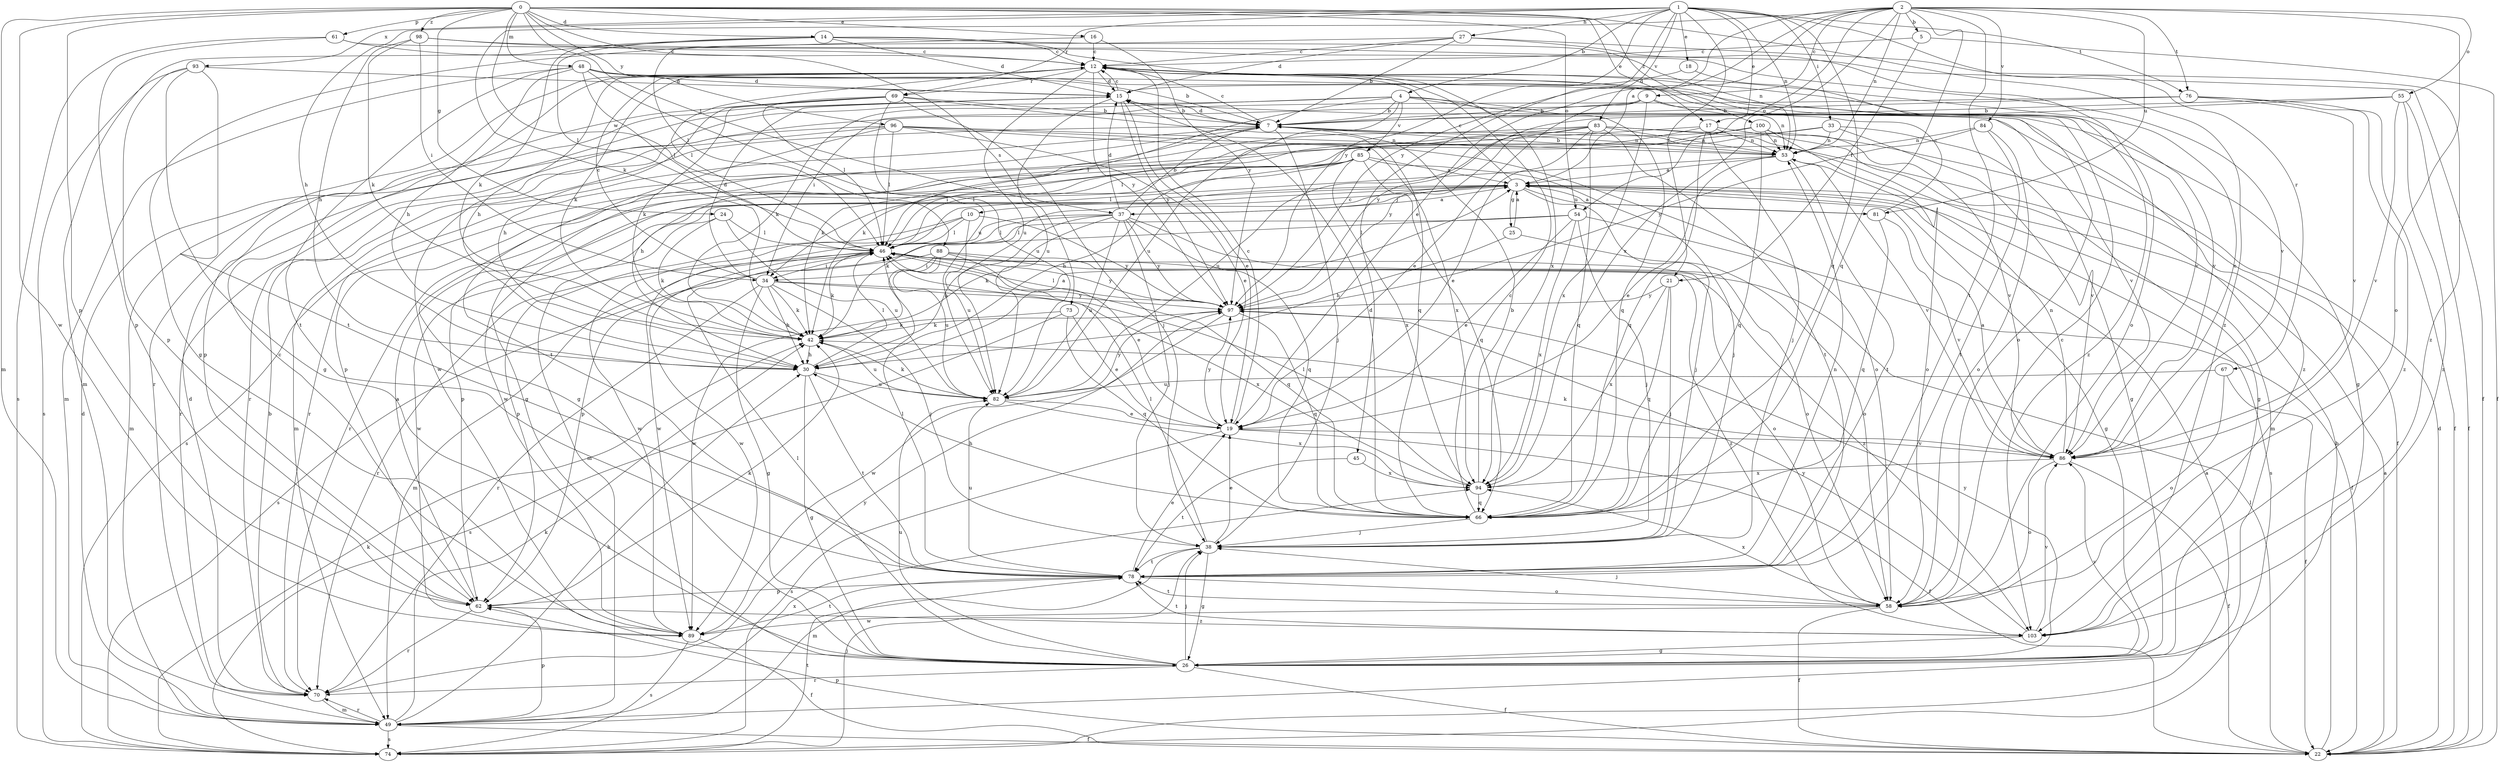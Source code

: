strict digraph  {
0;
1;
2;
3;
4;
5;
7;
9;
10;
12;
14;
15;
16;
17;
18;
19;
21;
22;
24;
25;
26;
27;
30;
33;
34;
37;
38;
42;
45;
46;
48;
49;
53;
54;
55;
58;
61;
62;
66;
67;
69;
70;
73;
74;
76;
78;
81;
82;
83;
84;
85;
86;
88;
89;
93;
94;
96;
97;
98;
100;
103;
0 -> 14  [label=d];
0 -> 16  [label=e];
0 -> 17  [label=e];
0 -> 24  [label=g];
0 -> 37  [label=j];
0 -> 48  [label=m];
0 -> 49  [label=m];
0 -> 54  [label=o];
0 -> 61  [label=p];
0 -> 62  [label=p];
0 -> 73  [label=s];
0 -> 88  [label=w];
0 -> 89  [label=w];
0 -> 96  [label=y];
0 -> 98  [label=z];
0 -> 100  [label=z];
0 -> 103  [label=z];
1 -> 4  [label=b];
1 -> 17  [label=e];
1 -> 18  [label=e];
1 -> 21  [label=f];
1 -> 27  [label=h];
1 -> 30  [label=h];
1 -> 33  [label=i];
1 -> 45  [label=l];
1 -> 53  [label=n];
1 -> 66  [label=q];
1 -> 67  [label=r];
1 -> 69  [label=r];
1 -> 76  [label=t];
1 -> 83  [label=v];
1 -> 93  [label=x];
1 -> 97  [label=y];
2 -> 3  [label=a];
2 -> 5  [label=b];
2 -> 9  [label=c];
2 -> 19  [label=e];
2 -> 42  [label=k];
2 -> 53  [label=n];
2 -> 54  [label=o];
2 -> 55  [label=o];
2 -> 58  [label=o];
2 -> 66  [label=q];
2 -> 76  [label=t];
2 -> 78  [label=t];
2 -> 81  [label=u];
2 -> 84  [label=v];
2 -> 94  [label=x];
2 -> 97  [label=y];
3 -> 10  [label=c];
3 -> 12  [label=c];
3 -> 25  [label=g];
3 -> 26  [label=g];
3 -> 37  [label=j];
3 -> 38  [label=j];
3 -> 42  [label=k];
3 -> 49  [label=m];
3 -> 62  [label=p];
3 -> 74  [label=s];
3 -> 81  [label=u];
4 -> 7  [label=b];
4 -> 42  [label=k];
4 -> 46  [label=l];
4 -> 66  [label=q];
4 -> 82  [label=u];
4 -> 85  [label=v];
4 -> 86  [label=v];
4 -> 89  [label=w];
4 -> 103  [label=z];
5 -> 12  [label=c];
5 -> 21  [label=f];
5 -> 22  [label=f];
7 -> 12  [label=c];
7 -> 15  [label=d];
7 -> 26  [label=g];
7 -> 30  [label=h];
7 -> 38  [label=j];
7 -> 49  [label=m];
7 -> 53  [label=n];
9 -> 7  [label=b];
9 -> 19  [label=e];
9 -> 26  [label=g];
9 -> 34  [label=i];
9 -> 53  [label=n];
9 -> 94  [label=x];
10 -> 46  [label=l];
10 -> 62  [label=p];
10 -> 82  [label=u];
10 -> 89  [label=w];
10 -> 97  [label=y];
12 -> 15  [label=d];
12 -> 30  [label=h];
12 -> 42  [label=k];
12 -> 46  [label=l];
12 -> 69  [label=r];
12 -> 70  [label=r];
12 -> 82  [label=u];
12 -> 86  [label=v];
12 -> 97  [label=y];
14 -> 12  [label=c];
14 -> 15  [label=d];
14 -> 42  [label=k];
14 -> 46  [label=l];
14 -> 49  [label=m];
14 -> 53  [label=n];
14 -> 94  [label=x];
15 -> 7  [label=b];
15 -> 12  [label=c];
15 -> 19  [label=e];
15 -> 82  [label=u];
15 -> 97  [label=y];
16 -> 12  [label=c];
16 -> 26  [label=g];
16 -> 97  [label=y];
17 -> 26  [label=g];
17 -> 38  [label=j];
17 -> 42  [label=k];
17 -> 46  [label=l];
17 -> 53  [label=n];
17 -> 66  [label=q];
18 -> 15  [label=d];
18 -> 103  [label=z];
19 -> 12  [label=c];
19 -> 22  [label=f];
19 -> 74  [label=s];
19 -> 86  [label=v];
19 -> 97  [label=y];
21 -> 38  [label=j];
21 -> 66  [label=q];
21 -> 94  [label=x];
21 -> 97  [label=y];
22 -> 3  [label=a];
22 -> 7  [label=b];
22 -> 15  [label=d];
22 -> 46  [label=l];
22 -> 62  [label=p];
24 -> 42  [label=k];
24 -> 46  [label=l];
24 -> 82  [label=u];
24 -> 89  [label=w];
25 -> 3  [label=a];
25 -> 30  [label=h];
25 -> 58  [label=o];
26 -> 22  [label=f];
26 -> 38  [label=j];
26 -> 46  [label=l];
26 -> 70  [label=r];
26 -> 82  [label=u];
26 -> 86  [label=v];
26 -> 97  [label=y];
27 -> 7  [label=b];
27 -> 12  [label=c];
27 -> 15  [label=d];
27 -> 46  [label=l];
27 -> 58  [label=o];
27 -> 103  [label=z];
30 -> 3  [label=a];
30 -> 26  [label=g];
30 -> 46  [label=l];
30 -> 78  [label=t];
30 -> 82  [label=u];
33 -> 26  [label=g];
33 -> 53  [label=n];
33 -> 62  [label=p];
33 -> 74  [label=s];
33 -> 86  [label=v];
34 -> 12  [label=c];
34 -> 15  [label=d];
34 -> 26  [label=g];
34 -> 30  [label=h];
34 -> 38  [label=j];
34 -> 42  [label=k];
34 -> 70  [label=r];
34 -> 94  [label=x];
34 -> 97  [label=y];
37 -> 3  [label=a];
37 -> 7  [label=b];
37 -> 15  [label=d];
37 -> 30  [label=h];
37 -> 38  [label=j];
37 -> 42  [label=k];
37 -> 46  [label=l];
37 -> 58  [label=o];
37 -> 66  [label=q];
37 -> 82  [label=u];
37 -> 89  [label=w];
37 -> 97  [label=y];
38 -> 19  [label=e];
38 -> 26  [label=g];
38 -> 46  [label=l];
38 -> 49  [label=m];
38 -> 78  [label=t];
42 -> 30  [label=h];
42 -> 82  [label=u];
45 -> 78  [label=t];
45 -> 94  [label=x];
46 -> 34  [label=i];
46 -> 42  [label=k];
46 -> 49  [label=m];
46 -> 66  [label=q];
46 -> 70  [label=r];
46 -> 89  [label=w];
46 -> 97  [label=y];
46 -> 103  [label=z];
48 -> 7  [label=b];
48 -> 15  [label=d];
48 -> 30  [label=h];
48 -> 46  [label=l];
48 -> 49  [label=m];
48 -> 58  [label=o];
48 -> 78  [label=t];
48 -> 82  [label=u];
48 -> 86  [label=v];
49 -> 15  [label=d];
49 -> 22  [label=f];
49 -> 30  [label=h];
49 -> 42  [label=k];
49 -> 62  [label=p];
49 -> 70  [label=r];
49 -> 74  [label=s];
49 -> 94  [label=x];
53 -> 3  [label=a];
53 -> 7  [label=b];
53 -> 19  [label=e];
53 -> 46  [label=l];
53 -> 78  [label=t];
53 -> 86  [label=v];
54 -> 19  [label=e];
54 -> 22  [label=f];
54 -> 38  [label=j];
54 -> 46  [label=l];
54 -> 62  [label=p];
54 -> 94  [label=x];
55 -> 7  [label=b];
55 -> 22  [label=f];
55 -> 86  [label=v];
55 -> 97  [label=y];
55 -> 103  [label=z];
58 -> 12  [label=c];
58 -> 22  [label=f];
58 -> 38  [label=j];
58 -> 78  [label=t];
58 -> 89  [label=w];
58 -> 94  [label=x];
61 -> 12  [label=c];
61 -> 62  [label=p];
61 -> 74  [label=s];
61 -> 86  [label=v];
62 -> 3  [label=a];
62 -> 42  [label=k];
62 -> 70  [label=r];
62 -> 103  [label=z];
66 -> 12  [label=c];
66 -> 15  [label=d];
66 -> 30  [label=h];
66 -> 38  [label=j];
67 -> 22  [label=f];
67 -> 58  [label=o];
67 -> 82  [label=u];
69 -> 7  [label=b];
69 -> 30  [label=h];
69 -> 38  [label=j];
69 -> 42  [label=k];
69 -> 46  [label=l];
69 -> 62  [label=p];
69 -> 66  [label=q];
69 -> 82  [label=u];
70 -> 7  [label=b];
70 -> 15  [label=d];
70 -> 49  [label=m];
70 -> 97  [label=y];
73 -> 19  [label=e];
73 -> 42  [label=k];
73 -> 66  [label=q];
73 -> 74  [label=s];
74 -> 3  [label=a];
74 -> 38  [label=j];
74 -> 42  [label=k];
74 -> 78  [label=t];
76 -> 7  [label=b];
76 -> 22  [label=f];
76 -> 70  [label=r];
76 -> 86  [label=v];
76 -> 103  [label=z];
78 -> 19  [label=e];
78 -> 46  [label=l];
78 -> 53  [label=n];
78 -> 58  [label=o];
78 -> 62  [label=p];
78 -> 82  [label=u];
81 -> 3  [label=a];
81 -> 12  [label=c];
81 -> 66  [label=q];
81 -> 86  [label=v];
82 -> 19  [label=e];
82 -> 42  [label=k];
82 -> 94  [label=x];
82 -> 97  [label=y];
83 -> 19  [label=e];
83 -> 22  [label=f];
83 -> 42  [label=k];
83 -> 49  [label=m];
83 -> 53  [label=n];
83 -> 66  [label=q];
83 -> 70  [label=r];
83 -> 78  [label=t];
83 -> 82  [label=u];
83 -> 97  [label=y];
84 -> 53  [label=n];
84 -> 58  [label=o];
84 -> 78  [label=t];
84 -> 97  [label=y];
85 -> 3  [label=a];
85 -> 30  [label=h];
85 -> 38  [label=j];
85 -> 46  [label=l];
85 -> 66  [label=q];
85 -> 70  [label=r];
85 -> 89  [label=w];
85 -> 94  [label=x];
86 -> 3  [label=a];
86 -> 12  [label=c];
86 -> 22  [label=f];
86 -> 42  [label=k];
86 -> 53  [label=n];
86 -> 58  [label=o];
86 -> 94  [label=x];
88 -> 19  [label=e];
88 -> 34  [label=i];
88 -> 58  [label=o];
88 -> 74  [label=s];
88 -> 82  [label=u];
88 -> 89  [label=w];
88 -> 103  [label=z];
89 -> 12  [label=c];
89 -> 22  [label=f];
89 -> 74  [label=s];
89 -> 78  [label=t];
93 -> 15  [label=d];
93 -> 26  [label=g];
93 -> 62  [label=p];
93 -> 74  [label=s];
93 -> 78  [label=t];
94 -> 7  [label=b];
94 -> 46  [label=l];
94 -> 66  [label=q];
96 -> 19  [label=e];
96 -> 46  [label=l];
96 -> 49  [label=m];
96 -> 53  [label=n];
96 -> 58  [label=o];
96 -> 70  [label=r];
96 -> 78  [label=t];
96 -> 94  [label=x];
97 -> 42  [label=k];
97 -> 46  [label=l];
97 -> 66  [label=q];
97 -> 89  [label=w];
98 -> 12  [label=c];
98 -> 22  [label=f];
98 -> 30  [label=h];
98 -> 34  [label=i];
98 -> 42  [label=k];
100 -> 26  [label=g];
100 -> 34  [label=i];
100 -> 53  [label=n];
100 -> 58  [label=o];
100 -> 66  [label=q];
100 -> 86  [label=v];
103 -> 26  [label=g];
103 -> 78  [label=t];
103 -> 86  [label=v];
103 -> 97  [label=y];
}
